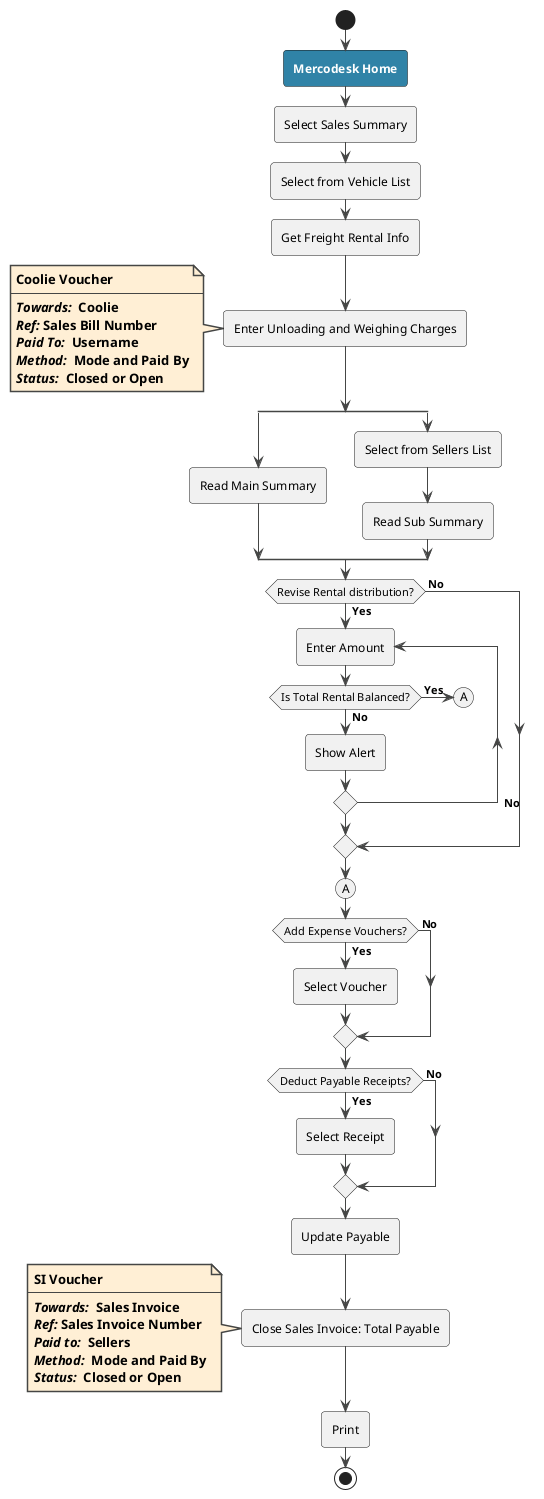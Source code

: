 @startuml

<style>
     ' define a new style, using CSS class syntax
     .appStyle {
        BackGroundColor #3083A7
        FontColor White
        FontStyle Bold
     }
</style>
!theme vibrant
skinparam NoteBackgroundColor papayawhip
skinparam NoteFontColor black
skinparam NoteFontStyle Bold

    start
    <<appStyle>>:Mercodesk Home;
    :Select Sales Summary;
    :Select from Vehicle List;
    :Get Freight Rental Info;
    :Enter Unloading and Weighing Charges;

    note
    Coolie Voucher
    ----
    //Towards: // Coolie
    //Ref:// Sales Bill Number
    //Paid To: // Username
    //Method: // Mode and Paid By
    //Status: // Closed or Open
    end note

    split
    :Read Main Summary;
    split again
    :Select from Sellers List;
    :Read Sub Summary;
    end split

    if (Revise Rental distribution?) then (<b> Yes)
        repeat :Enter Amount;
         if (Is Total Rental Balanced?) then (<b> Yes)
            (A)
            kill
         else (<b> No)
            :Show Alert;
         endif

        repeat while -> <b> No
    else (<b> No)
    endif

    (A)

    if (Add Expense Vouchers?) then (<b> Yes)
        :Select Voucher;
    else (<b> No)
    endif

    if (Deduct Payable Receipts?) then (<b> Yes)
        :Select Receipt;
    else (<b> No)
    endif

    :Update Payable;


    :Close Sales Invoice: Total Payable;
    note
     SI Voucher
     ----
     //Towards: // Sales Invoice
     //Ref:// Sales Invoice Number
     //Paid to: // Sellers
     //Method: // Mode and Paid By
     //Status: // Closed or Open
     end note
    :Print;

    stop

@enduml
